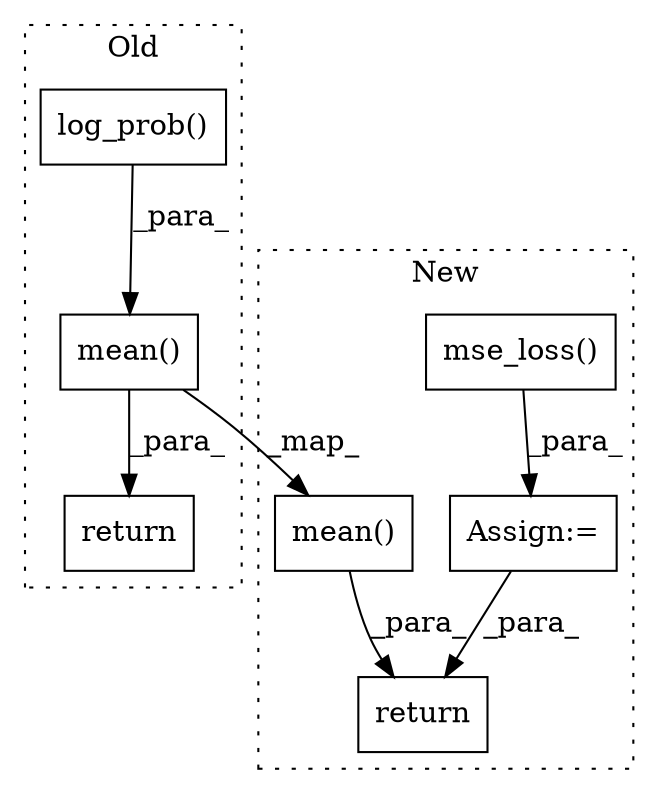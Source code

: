 digraph G {
subgraph cluster0 {
1 [label="log_prob()" a="75" s="13146,13195" l="30,1" shape="box"];
4 [label="return" a="93" s="13904" l="7" shape="box"];
7 [label="mean()" a="75" s="13911,13926" l="11,1" shape="box"];
label = "Old";
style="dotted";
}
subgraph cluster1 {
2 [label="mse_loss()" a="75" s="13231,13279" l="11,1" shape="box"];
3 [label="Assign:=" a="68" s="13228" l="3" shape="box"];
5 [label="return" a="93" s="13976" l="7" shape="box"];
6 [label="mean()" a="75" s="13952,13966" l="11,1" shape="box"];
label = "New";
style="dotted";
}
1 -> 7 [label="_para_"];
2 -> 3 [label="_para_"];
3 -> 5 [label="_para_"];
6 -> 5 [label="_para_"];
7 -> 6 [label="_map_"];
7 -> 4 [label="_para_"];
}